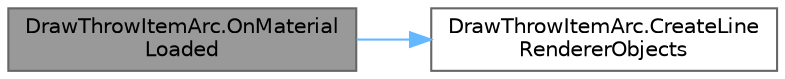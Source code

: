 digraph "DrawThrowItemArc.OnMaterialLoaded"
{
 // LATEX_PDF_SIZE
  bgcolor="transparent";
  edge [fontname=Helvetica,fontsize=10,labelfontname=Helvetica,labelfontsize=10];
  node [fontname=Helvetica,fontsize=10,shape=box,height=0.2,width=0.4];
  rankdir="LR";
  Node1 [id="Node000001",label="DrawThrowItemArc.OnMaterial\lLoaded",height=0.2,width=0.4,color="gray40", fillcolor="grey60", style="filled", fontcolor="black",tooltip=" "];
  Node1 -> Node2 [id="edge1_Node000001_Node000002",color="steelblue1",style="solid",tooltip=" "];
  Node2 [id="Node000002",label="DrawThrowItemArc.CreateLine\lRendererObjects",height=0.2,width=0.4,color="grey40", fillcolor="white", style="filled",URL="$class_draw_throw_item_arc.html#a383d8e0272bafba7286a377a66fcb252",tooltip="LineRendererオブジェクトを作成"];
}
